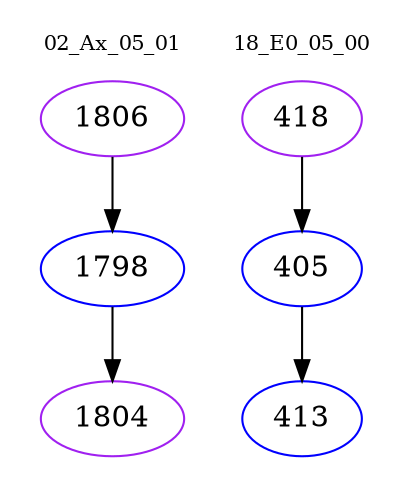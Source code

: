 digraph{
subgraph cluster_0 {
color = white
label = "02_Ax_05_01";
fontsize=10;
T0_1806 [label="1806", color="purple"]
T0_1806 -> T0_1798 [color="black"]
T0_1798 [label="1798", color="blue"]
T0_1798 -> T0_1804 [color="black"]
T0_1804 [label="1804", color="purple"]
}
subgraph cluster_1 {
color = white
label = "18_E0_05_00";
fontsize=10;
T1_418 [label="418", color="purple"]
T1_418 -> T1_405 [color="black"]
T1_405 [label="405", color="blue"]
T1_405 -> T1_413 [color="black"]
T1_413 [label="413", color="blue"]
}
}
